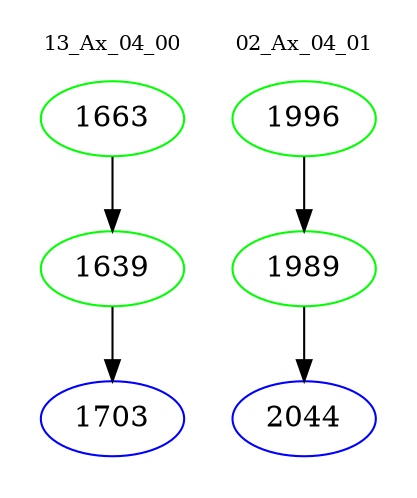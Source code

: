 digraph{
subgraph cluster_0 {
color = white
label = "13_Ax_04_00";
fontsize=10;
T0_1663 [label="1663", color="green"]
T0_1663 -> T0_1639 [color="black"]
T0_1639 [label="1639", color="green"]
T0_1639 -> T0_1703 [color="black"]
T0_1703 [label="1703", color="blue"]
}
subgraph cluster_1 {
color = white
label = "02_Ax_04_01";
fontsize=10;
T1_1996 [label="1996", color="green"]
T1_1996 -> T1_1989 [color="black"]
T1_1989 [label="1989", color="green"]
T1_1989 -> T1_2044 [color="black"]
T1_2044 [label="2044", color="blue"]
}
}
